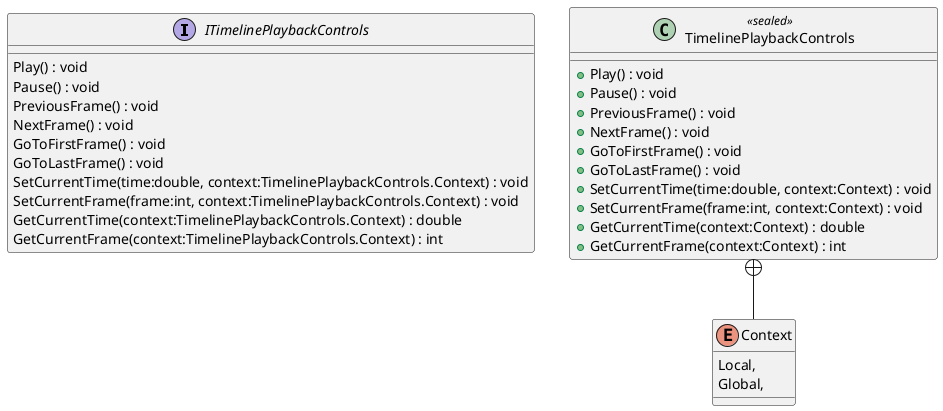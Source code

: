 @startuml
interface ITimelinePlaybackControls {
    Play() : void
    Pause() : void
    PreviousFrame() : void
    NextFrame() : void
    GoToFirstFrame() : void
    GoToLastFrame() : void
    SetCurrentTime(time:double, context:TimelinePlaybackControls.Context) : void
    SetCurrentFrame(frame:int, context:TimelinePlaybackControls.Context) : void
    GetCurrentTime(context:TimelinePlaybackControls.Context) : double
    GetCurrentFrame(context:TimelinePlaybackControls.Context) : int
}
class TimelinePlaybackControls <<sealed>> {
    + Play() : void
    + Pause() : void
    + PreviousFrame() : void
    + NextFrame() : void
    + GoToFirstFrame() : void
    + GoToLastFrame() : void
    + SetCurrentTime(time:double, context:Context) : void
    + SetCurrentFrame(frame:int, context:Context) : void
    + GetCurrentTime(context:Context) : double
    + GetCurrentFrame(context:Context) : int
}
enum Context {
    Local,
    Global,
}
TimelinePlaybackControls +-- Context
@enduml
